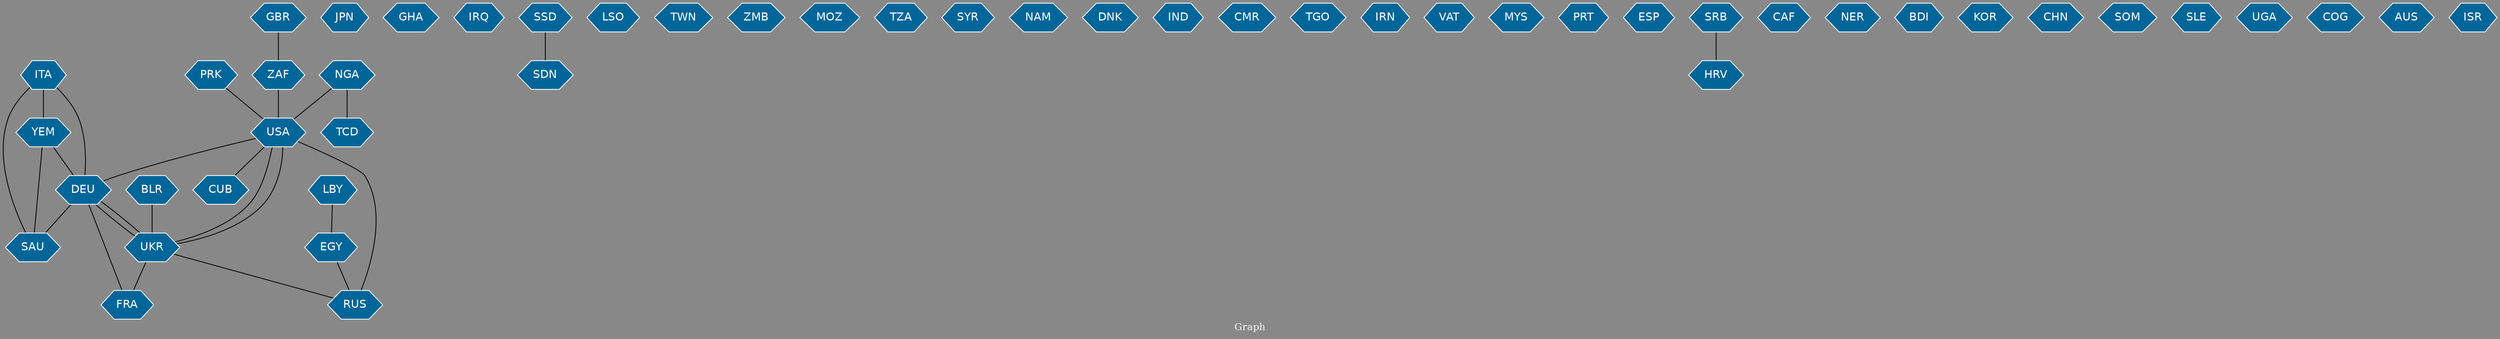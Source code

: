 // Countries together in item graph
graph {
	graph [bgcolor="#888888" fontcolor=white fontsize=12 label="Graph" outputorder=edgesfirst overlap=prism]
	node [color=white fillcolor="#006699" fontcolor=white fontname=Helvetica shape=hexagon style=filled]
	edge [arrowhead=open color=black fontcolor=white fontname=Courier fontsize=12]
		ZAF [label=ZAF]
		JPN [label=JPN]
		GHA [label=GHA]
		IRQ [label=IRQ]
		NGA [label=NGA]
		SSD [label=SSD]
		SDN [label=SDN]
		LSO [label=LSO]
		DEU [label=DEU]
		UKR [label=UKR]
		FRA [label=FRA]
		TWN [label=TWN]
		ZMB [label=ZMB]
		PRK [label=PRK]
		USA [label=USA]
		LBY [label=LBY]
		MOZ [label=MOZ]
		TZA [label=TZA]
		SYR [label=SYR]
		NAM [label=NAM]
		EGY [label=EGY]
		DNK [label=DNK]
		IND [label=IND]
		CMR [label=CMR]
		TCD [label=TCD]
		TGO [label=TGO]
		IRN [label=IRN]
		VAT [label=VAT]
		RUS [label=RUS]
		MYS [label=MYS]
		PRT [label=PRT]
		YEM [label=YEM]
		BLR [label=BLR]
		ESP [label=ESP]
		SRB [label=SRB]
		HRV [label=HRV]
		CUB [label=CUB]
		CAF [label=CAF]
		NER [label=NER]
		BDI [label=BDI]
		KOR [label=KOR]
		CHN [label=CHN]
		ITA [label=ITA]
		SAU [label=SAU]
		SOM [label=SOM]
		GBR [label=GBR]
		SLE [label=SLE]
		UGA [label=UGA]
		COG [label=COG]
		AUS [label=AUS]
		ISR [label=ISR]
			UKR -- FRA [weight=1]
			DEU -- UKR [weight=1]
			NGA -- USA [weight=1]
			UKR -- RUS [weight=1]
			YEM -- DEU [weight=1]
			EGY -- RUS [weight=1]
			ZAF -- USA [weight=1]
			UKR -- DEU [weight=1]
			ITA -- SAU [weight=1]
			SRB -- HRV [weight=1]
			DEU -- FRA [weight=1]
			DEU -- SAU [weight=1]
			BLR -- UKR [weight=1]
			USA -- DEU [weight=1]
			USA -- CUB [weight=1]
			UKR -- USA [weight=1]
			USA -- RUS [weight=2]
			ITA -- DEU [weight=1]
			LBY -- EGY [weight=1]
			PRK -- USA [weight=1]
			SSD -- SDN [weight=1]
			NGA -- TCD [weight=1]
			USA -- UKR [weight=1]
			GBR -- ZAF [weight=1]
			ITA -- YEM [weight=1]
			YEM -- SAU [weight=1]
}